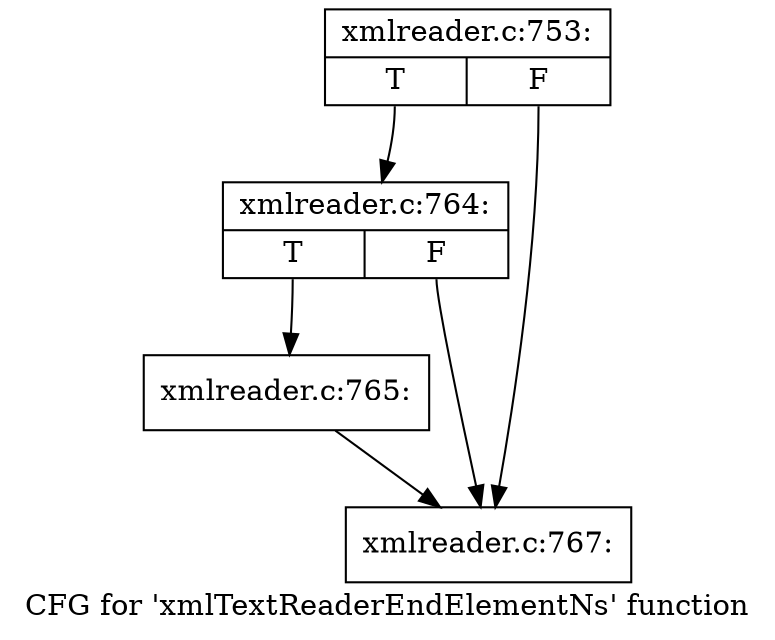 digraph "CFG for 'xmlTextReaderEndElementNs' function" {
	label="CFG for 'xmlTextReaderEndElementNs' function";

	Node0x4846bf0 [shape=record,label="{xmlreader.c:753:|{<s0>T|<s1>F}}"];
	Node0x4846bf0:s0 -> Node0x484dfa0;
	Node0x4846bf0:s1 -> Node0x484df50;
	Node0x484dfa0 [shape=record,label="{xmlreader.c:764:|{<s0>T|<s1>F}}"];
	Node0x484dfa0:s0 -> Node0x484df00;
	Node0x484dfa0:s1 -> Node0x484df50;
	Node0x484df00 [shape=record,label="{xmlreader.c:765:}"];
	Node0x484df00 -> Node0x484df50;
	Node0x484df50 [shape=record,label="{xmlreader.c:767:}"];
}
